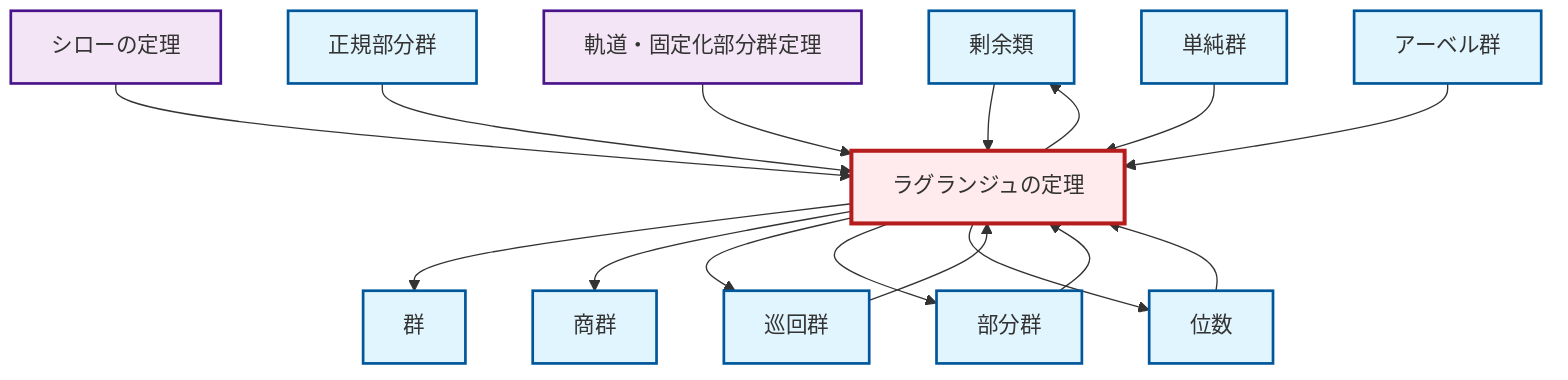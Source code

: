 graph TD
    classDef definition fill:#e1f5fe,stroke:#01579b,stroke-width:2px
    classDef theorem fill:#f3e5f5,stroke:#4a148c,stroke-width:2px
    classDef axiom fill:#fff3e0,stroke:#e65100,stroke-width:2px
    classDef example fill:#e8f5e9,stroke:#1b5e20,stroke-width:2px
    classDef current fill:#ffebee,stroke:#b71c1c,stroke-width:3px
    def-coset["剰余類"]:::definition
    thm-sylow["シローの定理"]:::theorem
    def-cyclic-group["巡回群"]:::definition
    def-abelian-group["アーベル群"]:::definition
    def-simple-group["単純群"]:::definition
    thm-orbit-stabilizer["軌道・固定化部分群定理"]:::theorem
    def-normal-subgroup["正規部分群"]:::definition
    def-quotient-group["商群"]:::definition
    def-group["群"]:::definition
    def-order["位数"]:::definition
    thm-lagrange["ラグランジュの定理"]:::theorem
    def-subgroup["部分群"]:::definition
    thm-sylow --> thm-lagrange
    def-coset --> thm-lagrange
    thm-lagrange --> def-group
    def-order --> thm-lagrange
    def-normal-subgroup --> thm-lagrange
    thm-lagrange --> def-quotient-group
    thm-orbit-stabilizer --> thm-lagrange
    def-cyclic-group --> thm-lagrange
    thm-lagrange --> def-coset
    thm-lagrange --> def-cyclic-group
    thm-lagrange --> def-subgroup
    def-simple-group --> thm-lagrange
    def-abelian-group --> thm-lagrange
    def-subgroup --> thm-lagrange
    thm-lagrange --> def-order
    class thm-lagrange current